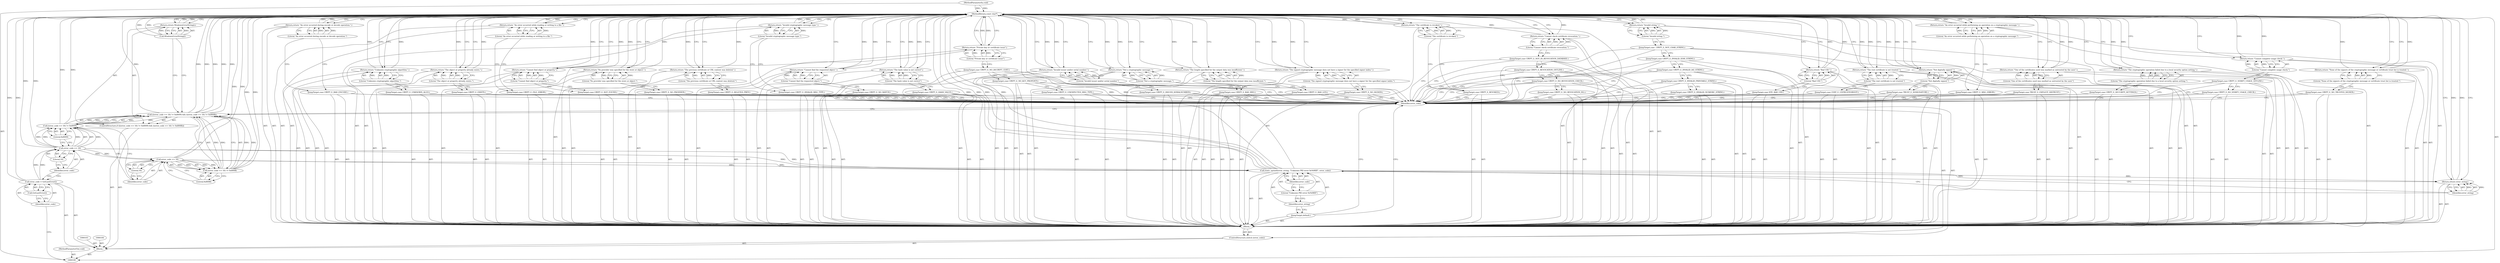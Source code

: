 digraph "0_rufus_c3c39f7f8a11f612c4ebf7affce25ec6928eb1cb_0" {
"1000220" [label="(MethodReturn,const char*)"];
"1000101" [label="(MethodParameterIn,void)"];
"1000260" [label="(MethodParameterOut,void)"];
"1000125" [label="(JumpTarget,case NTE_BAD_UID:)"];
"1000126" [label="(Return,return \"Bad UID.\";)"];
"1000127" [label="(Literal,\"Bad UID.\")"];
"1000128" [label="(JumpTarget,case CRYPT_E_MSG_ERROR:)"];
"1000129" [label="(Return,return \"An error occurred while performing an operation on a cryptographic message.\";)"];
"1000130" [label="(Literal,\"An error occurred while performing an operation on a cryptographic message.\")"];
"1000131" [label="(JumpTarget,case CRYPT_E_UNKNOWN_ALGO:)"];
"1000132" [label="(Return,return \"Unknown cryptographic algorithm.\";)"];
"1000133" [label="(Literal,\"Unknown cryptographic algorithm.\")"];
"1000134" [label="(JumpTarget,case CRYPT_E_INVALID_MSG_TYPE:)"];
"1000135" [label="(Return,return \"Invalid cryptographic message type.\";)"];
"1000136" [label="(Literal,\"Invalid cryptographic message type.\")"];
"1000137" [label="(JumpTarget,case CRYPT_E_HASH_VALUE:)"];
"1000138" [label="(Return,return \"The hash value is not correct\";)"];
"1000139" [label="(Literal,\"The hash value is not correct\")"];
"1000102" [label="(Block,)"];
"1000140" [label="(JumpTarget,case CRYPT_E_ISSUER_SERIALNUMBER:)"];
"1000141" [label="(Return,return \"Invalid issuer and/or serial number.\";)"];
"1000142" [label="(Literal,\"Invalid issuer and/or serial number.\")"];
"1000143" [label="(JumpTarget,case CRYPT_E_BAD_LEN:)"];
"1000144" [label="(Return,return \"The length specified for the output data was insufficient.\";)"];
"1000145" [label="(Literal,\"The length specified for the output data was insufficient.\")"];
"1000146" [label="(JumpTarget,case CRYPT_E_BAD_ENCODE:)"];
"1000147" [label="(Return,return \"An error occurred during encode or decode operation.\";)"];
"1000148" [label="(Literal,\"An error occurred during encode or decode operation.\")"];
"1000149" [label="(JumpTarget,case CRYPT_E_FILE_ERROR:)"];
"1000150" [label="(Return,return \"An error occurred while reading or writing to a file.\";)"];
"1000151" [label="(Literal,\"An error occurred while reading or writing to a file.\")"];
"1000152" [label="(JumpTarget,case CRYPT_E_NOT_FOUND:)"];
"1000153" [label="(Return,return \"Cannot find object or property.\";)"];
"1000154" [label="(Literal,\"Cannot find object or property.\")"];
"1000155" [label="(JumpTarget,case CRYPT_E_EXISTS:)"];
"1000156" [label="(Return,return \"The object or property already exists.\";)"];
"1000157" [label="(Literal,\"The object or property already exists.\")"];
"1000158" [label="(JumpTarget,case CRYPT_E_NO_PROVIDER:)"];
"1000159" [label="(Return,return \"No provider was specified for the store or object.\";)"];
"1000160" [label="(Literal,\"No provider was specified for the store or object.\")"];
"1000161" [label="(JumpTarget,case CRYPT_E_DELETED_PREV:)"];
"1000162" [label="(Return,return \"The previous certificate or CRL context was deleted.\";)"];
"1000163" [label="(Literal,\"The previous certificate or CRL context was deleted.\")"];
"1000164" [label="(JumpTarget,case CRYPT_E_NO_MATCH:)"];
"1000165" [label="(Return,return \"Cannot find the requested object.\";)"];
"1000166" [label="(Literal,\"Cannot find the requested object.\")"];
"1000167" [label="(JumpTarget,case CRYPT_E_UNEXPECTED_MSG_TYPE:)"];
"1000168" [label="(JumpTarget,case CRYPT_E_NO_KEY_PROPERTY:)"];
"1000107" [label="(Call,GetLastError())"];
"1000105" [label="(Call,error_code = GetLastError())"];
"1000106" [label="(Identifier,error_code)"];
"1000169" [label="(JumpTarget,case CRYPT_E_NO_DECRYPT_CERT:)"];
"1000170" [label="(Return,return \"Private key or certificate issue\";)"];
"1000171" [label="(Literal,\"Private key or certificate issue\")"];
"1000172" [label="(JumpTarget,case CRYPT_E_BAD_MSG:)"];
"1000173" [label="(Return,return \"Not a cryptographic message.\";)"];
"1000174" [label="(Literal,\"Not a cryptographic message.\")"];
"1000175" [label="(JumpTarget,case CRYPT_E_NO_SIGNER:)"];
"1000176" [label="(Return,return \"The signed cryptographic message does not have a signer for the specified signer index.\";)"];
"1000177" [label="(Literal,\"The signed cryptographic message does not have a signer for the specified signer index.\")"];
"1000178" [label="(JumpTarget,case CRYPT_E_REVOKED:)"];
"1000179" [label="(Return,return \"The certificate is revoked.\";)"];
"1000180" [label="(Literal,\"The certificate is revoked.\")"];
"1000181" [label="(JumpTarget,case CRYPT_E_NO_REVOCATION_DLL:)"];
"1000182" [label="(JumpTarget,case CRYPT_E_NO_REVOCATION_CHECK:)"];
"1000183" [label="(JumpTarget,case CRYPT_E_REVOCATION_OFFLINE:)"];
"1000184" [label="(JumpTarget,case CRYPT_E_NOT_IN_REVOCATION_DATABASE:)"];
"1000185" [label="(Return,return \"Cannot check certificate revocation.\";)"];
"1000186" [label="(Literal,\"Cannot check certificate revocation.\")"];
"1000187" [label="(JumpTarget,case CRYPT_E_INVALID_NUMERIC_STRING:)"];
"1000188" [label="(JumpTarget,case CRYPT_E_INVALID_PRINTABLE_STRING:)"];
"1000189" [label="(JumpTarget,case CRYPT_E_INVALID_IA5_STRING:)"];
"1000190" [label="(JumpTarget,case CRYPT_E_INVALID_X500_STRING:)"];
"1000191" [label="(JumpTarget,case  CRYPT_E_NOT_CHAR_STRING:)"];
"1000192" [label="(Return,return \"Invalid string.\";)"];
"1000193" [label="(Literal,\"Invalid string.\")"];
"1000194" [label="(JumpTarget,case CRYPT_E_SECURITY_SETTINGS:)"];
"1000108" [label="(ControlStructure,if (((error_code >> 16) != 0x8009) && ((error_code >> 16) != 0x800B)))"];
"1000113" [label="(Literal,16)"];
"1000114" [label="(Literal,0x8009)"];
"1000115" [label="(Call,(error_code >> 16) != 0x800B)"];
"1000116" [label="(Call,error_code >> 16)"];
"1000117" [label="(Identifier,error_code)"];
"1000109" [label="(Call,((error_code >> 16) != 0x8009) && ((error_code >> 16) != 0x800B))"];
"1000118" [label="(Literal,16)"];
"1000110" [label="(Call,(error_code >> 16) != 0x8009)"];
"1000119" [label="(Literal,0x800B)"];
"1000111" [label="(Call,error_code >> 16)"];
"1000112" [label="(Identifier,error_code)"];
"1000195" [label="(Return,return \"The cryptographic operation failed due to a local security option setting.\";)"];
"1000196" [label="(Literal,\"The cryptographic operation failed due to a local security option setting.\")"];
"1000197" [label="(JumpTarget,case CRYPT_E_NO_VERIFY_USAGE_CHECK:)"];
"1000198" [label="(JumpTarget,case CRYPT_E_VERIFY_USAGE_OFFLINE:)"];
"1000200" [label="(Literal,\"Cannot complete usage check.\")"];
"1000199" [label="(Return,return \"Cannot complete usage check.\";)"];
"1000201" [label="(JumpTarget,case CRYPT_E_NO_TRUSTED_SIGNER:)"];
"1000203" [label="(Literal,\"None of the signers of the cryptographic message or certificate trust list is trusted.\")"];
"1000202" [label="(Return,return \"None of the signers of the cryptographic message or certificate trust list is trusted.\";)"];
"1000204" [label="(JumpTarget,case CERT_E_UNTRUSTEDROOT:)"];
"1000205" [label="(Return,return \"The root certificate is not trusted.\";)"];
"1000206" [label="(Literal,\"The root certificate is not trusted.\")"];
"1000207" [label="(JumpTarget,case TRUST_E_NOSIGNATURE:)"];
"1000208" [label="(Return,return \"Not digitally signed.\";)"];
"1000209" [label="(Literal,\"Not digitally signed.\")"];
"1000121" [label="(Call,WindowsErrorString())"];
"1000120" [label="(Return,return WindowsErrorString();)"];
"1000210" [label="(JumpTarget,case TRUST_E_EXPLICIT_DISTRUST:)"];
"1000211" [label="(Return,return \"One of the certificates used was marked as untrusted by the user.\";)"];
"1000212" [label="(Literal,\"One of the certificates used was marked as untrusted by the user.\")"];
"1000213" [label="(JumpTarget,default:)"];
"1000215" [label="(Identifier,error_string)"];
"1000214" [label="(Call,static_sprintf(error_string, \"Unknown PKI error 0x%08lX\", error_code))"];
"1000216" [label="(Literal,\"Unknown PKI error 0x%08lX\")"];
"1000217" [label="(Identifier,error_code)"];
"1000219" [label="(Identifier,error_string)"];
"1000218" [label="(Return,return error_string;)"];
"1000123" [label="(Identifier,error_code)"];
"1000122" [label="(ControlStructure,switch (error_code))"];
"1000124" [label="(Block,)"];
"1000220" -> "1000100"  [label="AST: "];
"1000220" -> "1000120"  [label="CFG: "];
"1000220" -> "1000126"  [label="CFG: "];
"1000220" -> "1000129"  [label="CFG: "];
"1000220" -> "1000132"  [label="CFG: "];
"1000220" -> "1000135"  [label="CFG: "];
"1000220" -> "1000138"  [label="CFG: "];
"1000220" -> "1000141"  [label="CFG: "];
"1000220" -> "1000144"  [label="CFG: "];
"1000220" -> "1000147"  [label="CFG: "];
"1000220" -> "1000150"  [label="CFG: "];
"1000220" -> "1000153"  [label="CFG: "];
"1000220" -> "1000156"  [label="CFG: "];
"1000220" -> "1000159"  [label="CFG: "];
"1000220" -> "1000162"  [label="CFG: "];
"1000220" -> "1000165"  [label="CFG: "];
"1000220" -> "1000170"  [label="CFG: "];
"1000220" -> "1000173"  [label="CFG: "];
"1000220" -> "1000176"  [label="CFG: "];
"1000220" -> "1000179"  [label="CFG: "];
"1000220" -> "1000185"  [label="CFG: "];
"1000220" -> "1000192"  [label="CFG: "];
"1000220" -> "1000195"  [label="CFG: "];
"1000220" -> "1000199"  [label="CFG: "];
"1000220" -> "1000202"  [label="CFG: "];
"1000220" -> "1000205"  [label="CFG: "];
"1000220" -> "1000208"  [label="CFG: "];
"1000220" -> "1000211"  [label="CFG: "];
"1000220" -> "1000218"  [label="CFG: "];
"1000165" -> "1000220"  [label="DDG: "];
"1000173" -> "1000220"  [label="DDG: "];
"1000144" -> "1000220"  [label="DDG: "];
"1000153" -> "1000220"  [label="DDG: "];
"1000126" -> "1000220"  [label="DDG: "];
"1000147" -> "1000220"  [label="DDG: "];
"1000120" -> "1000220"  [label="DDG: "];
"1000218" -> "1000220"  [label="DDG: "];
"1000132" -> "1000220"  [label="DDG: "];
"1000162" -> "1000220"  [label="DDG: "];
"1000208" -> "1000220"  [label="DDG: "];
"1000205" -> "1000220"  [label="DDG: "];
"1000129" -> "1000220"  [label="DDG: "];
"1000211" -> "1000220"  [label="DDG: "];
"1000179" -> "1000220"  [label="DDG: "];
"1000170" -> "1000220"  [label="DDG: "];
"1000138" -> "1000220"  [label="DDG: "];
"1000195" -> "1000220"  [label="DDG: "];
"1000192" -> "1000220"  [label="DDG: "];
"1000185" -> "1000220"  [label="DDG: "];
"1000141" -> "1000220"  [label="DDG: "];
"1000156" -> "1000220"  [label="DDG: "];
"1000116" -> "1000220"  [label="DDG: "];
"1000105" -> "1000220"  [label="DDG: "];
"1000111" -> "1000220"  [label="DDG: "];
"1000214" -> "1000220"  [label="DDG: "];
"1000214" -> "1000220"  [label="DDG: "];
"1000214" -> "1000220"  [label="DDG: "];
"1000109" -> "1000220"  [label="DDG: "];
"1000109" -> "1000220"  [label="DDG: "];
"1000109" -> "1000220"  [label="DDG: "];
"1000121" -> "1000220"  [label="DDG: "];
"1000101" -> "1000220"  [label="DDG: "];
"1000110" -> "1000220"  [label="DDG: "];
"1000115" -> "1000220"  [label="DDG: "];
"1000202" -> "1000220"  [label="DDG: "];
"1000159" -> "1000220"  [label="DDG: "];
"1000176" -> "1000220"  [label="DDG: "];
"1000150" -> "1000220"  [label="DDG: "];
"1000199" -> "1000220"  [label="DDG: "];
"1000135" -> "1000220"  [label="DDG: "];
"1000101" -> "1000100"  [label="AST: "];
"1000101" -> "1000220"  [label="DDG: "];
"1000260" -> "1000100"  [label="AST: "];
"1000125" -> "1000124"  [label="AST: "];
"1000125" -> "1000123"  [label="CFG: "];
"1000127" -> "1000125"  [label="CFG: "];
"1000126" -> "1000124"  [label="AST: "];
"1000126" -> "1000127"  [label="CFG: "];
"1000127" -> "1000126"  [label="AST: "];
"1000220" -> "1000126"  [label="CFG: "];
"1000126" -> "1000220"  [label="DDG: "];
"1000127" -> "1000126"  [label="DDG: "];
"1000127" -> "1000126"  [label="AST: "];
"1000127" -> "1000125"  [label="CFG: "];
"1000126" -> "1000127"  [label="CFG: "];
"1000127" -> "1000126"  [label="DDG: "];
"1000128" -> "1000124"  [label="AST: "];
"1000128" -> "1000123"  [label="CFG: "];
"1000130" -> "1000128"  [label="CFG: "];
"1000129" -> "1000124"  [label="AST: "];
"1000129" -> "1000130"  [label="CFG: "];
"1000130" -> "1000129"  [label="AST: "];
"1000220" -> "1000129"  [label="CFG: "];
"1000129" -> "1000220"  [label="DDG: "];
"1000130" -> "1000129"  [label="DDG: "];
"1000130" -> "1000129"  [label="AST: "];
"1000130" -> "1000128"  [label="CFG: "];
"1000129" -> "1000130"  [label="CFG: "];
"1000130" -> "1000129"  [label="DDG: "];
"1000131" -> "1000124"  [label="AST: "];
"1000131" -> "1000123"  [label="CFG: "];
"1000133" -> "1000131"  [label="CFG: "];
"1000132" -> "1000124"  [label="AST: "];
"1000132" -> "1000133"  [label="CFG: "];
"1000133" -> "1000132"  [label="AST: "];
"1000220" -> "1000132"  [label="CFG: "];
"1000132" -> "1000220"  [label="DDG: "];
"1000133" -> "1000132"  [label="DDG: "];
"1000133" -> "1000132"  [label="AST: "];
"1000133" -> "1000131"  [label="CFG: "];
"1000132" -> "1000133"  [label="CFG: "];
"1000133" -> "1000132"  [label="DDG: "];
"1000134" -> "1000124"  [label="AST: "];
"1000134" -> "1000123"  [label="CFG: "];
"1000136" -> "1000134"  [label="CFG: "];
"1000135" -> "1000124"  [label="AST: "];
"1000135" -> "1000136"  [label="CFG: "];
"1000136" -> "1000135"  [label="AST: "];
"1000220" -> "1000135"  [label="CFG: "];
"1000135" -> "1000220"  [label="DDG: "];
"1000136" -> "1000135"  [label="DDG: "];
"1000136" -> "1000135"  [label="AST: "];
"1000136" -> "1000134"  [label="CFG: "];
"1000135" -> "1000136"  [label="CFG: "];
"1000136" -> "1000135"  [label="DDG: "];
"1000137" -> "1000124"  [label="AST: "];
"1000137" -> "1000123"  [label="CFG: "];
"1000139" -> "1000137"  [label="CFG: "];
"1000138" -> "1000124"  [label="AST: "];
"1000138" -> "1000139"  [label="CFG: "];
"1000139" -> "1000138"  [label="AST: "];
"1000220" -> "1000138"  [label="CFG: "];
"1000138" -> "1000220"  [label="DDG: "];
"1000139" -> "1000138"  [label="DDG: "];
"1000139" -> "1000138"  [label="AST: "];
"1000139" -> "1000137"  [label="CFG: "];
"1000138" -> "1000139"  [label="CFG: "];
"1000139" -> "1000138"  [label="DDG: "];
"1000102" -> "1000100"  [label="AST: "];
"1000103" -> "1000102"  [label="AST: "];
"1000104" -> "1000102"  [label="AST: "];
"1000105" -> "1000102"  [label="AST: "];
"1000108" -> "1000102"  [label="AST: "];
"1000122" -> "1000102"  [label="AST: "];
"1000140" -> "1000124"  [label="AST: "];
"1000140" -> "1000123"  [label="CFG: "];
"1000142" -> "1000140"  [label="CFG: "];
"1000141" -> "1000124"  [label="AST: "];
"1000141" -> "1000142"  [label="CFG: "];
"1000142" -> "1000141"  [label="AST: "];
"1000220" -> "1000141"  [label="CFG: "];
"1000141" -> "1000220"  [label="DDG: "];
"1000142" -> "1000141"  [label="DDG: "];
"1000142" -> "1000141"  [label="AST: "];
"1000142" -> "1000140"  [label="CFG: "];
"1000141" -> "1000142"  [label="CFG: "];
"1000142" -> "1000141"  [label="DDG: "];
"1000143" -> "1000124"  [label="AST: "];
"1000143" -> "1000123"  [label="CFG: "];
"1000145" -> "1000143"  [label="CFG: "];
"1000144" -> "1000124"  [label="AST: "];
"1000144" -> "1000145"  [label="CFG: "];
"1000145" -> "1000144"  [label="AST: "];
"1000220" -> "1000144"  [label="CFG: "];
"1000144" -> "1000220"  [label="DDG: "];
"1000145" -> "1000144"  [label="DDG: "];
"1000145" -> "1000144"  [label="AST: "];
"1000145" -> "1000143"  [label="CFG: "];
"1000144" -> "1000145"  [label="CFG: "];
"1000145" -> "1000144"  [label="DDG: "];
"1000146" -> "1000124"  [label="AST: "];
"1000146" -> "1000123"  [label="CFG: "];
"1000148" -> "1000146"  [label="CFG: "];
"1000147" -> "1000124"  [label="AST: "];
"1000147" -> "1000148"  [label="CFG: "];
"1000148" -> "1000147"  [label="AST: "];
"1000220" -> "1000147"  [label="CFG: "];
"1000147" -> "1000220"  [label="DDG: "];
"1000148" -> "1000147"  [label="DDG: "];
"1000148" -> "1000147"  [label="AST: "];
"1000148" -> "1000146"  [label="CFG: "];
"1000147" -> "1000148"  [label="CFG: "];
"1000148" -> "1000147"  [label="DDG: "];
"1000149" -> "1000124"  [label="AST: "];
"1000149" -> "1000123"  [label="CFG: "];
"1000151" -> "1000149"  [label="CFG: "];
"1000150" -> "1000124"  [label="AST: "];
"1000150" -> "1000151"  [label="CFG: "];
"1000151" -> "1000150"  [label="AST: "];
"1000220" -> "1000150"  [label="CFG: "];
"1000150" -> "1000220"  [label="DDG: "];
"1000151" -> "1000150"  [label="DDG: "];
"1000151" -> "1000150"  [label="AST: "];
"1000151" -> "1000149"  [label="CFG: "];
"1000150" -> "1000151"  [label="CFG: "];
"1000151" -> "1000150"  [label="DDG: "];
"1000152" -> "1000124"  [label="AST: "];
"1000152" -> "1000123"  [label="CFG: "];
"1000154" -> "1000152"  [label="CFG: "];
"1000153" -> "1000124"  [label="AST: "];
"1000153" -> "1000154"  [label="CFG: "];
"1000154" -> "1000153"  [label="AST: "];
"1000220" -> "1000153"  [label="CFG: "];
"1000153" -> "1000220"  [label="DDG: "];
"1000154" -> "1000153"  [label="DDG: "];
"1000154" -> "1000153"  [label="AST: "];
"1000154" -> "1000152"  [label="CFG: "];
"1000153" -> "1000154"  [label="CFG: "];
"1000154" -> "1000153"  [label="DDG: "];
"1000155" -> "1000124"  [label="AST: "];
"1000155" -> "1000123"  [label="CFG: "];
"1000157" -> "1000155"  [label="CFG: "];
"1000156" -> "1000124"  [label="AST: "];
"1000156" -> "1000157"  [label="CFG: "];
"1000157" -> "1000156"  [label="AST: "];
"1000220" -> "1000156"  [label="CFG: "];
"1000156" -> "1000220"  [label="DDG: "];
"1000157" -> "1000156"  [label="DDG: "];
"1000157" -> "1000156"  [label="AST: "];
"1000157" -> "1000155"  [label="CFG: "];
"1000156" -> "1000157"  [label="CFG: "];
"1000157" -> "1000156"  [label="DDG: "];
"1000158" -> "1000124"  [label="AST: "];
"1000158" -> "1000123"  [label="CFG: "];
"1000160" -> "1000158"  [label="CFG: "];
"1000159" -> "1000124"  [label="AST: "];
"1000159" -> "1000160"  [label="CFG: "];
"1000160" -> "1000159"  [label="AST: "];
"1000220" -> "1000159"  [label="CFG: "];
"1000159" -> "1000220"  [label="DDG: "];
"1000160" -> "1000159"  [label="DDG: "];
"1000160" -> "1000159"  [label="AST: "];
"1000160" -> "1000158"  [label="CFG: "];
"1000159" -> "1000160"  [label="CFG: "];
"1000160" -> "1000159"  [label="DDG: "];
"1000161" -> "1000124"  [label="AST: "];
"1000161" -> "1000123"  [label="CFG: "];
"1000163" -> "1000161"  [label="CFG: "];
"1000162" -> "1000124"  [label="AST: "];
"1000162" -> "1000163"  [label="CFG: "];
"1000163" -> "1000162"  [label="AST: "];
"1000220" -> "1000162"  [label="CFG: "];
"1000162" -> "1000220"  [label="DDG: "];
"1000163" -> "1000162"  [label="DDG: "];
"1000163" -> "1000162"  [label="AST: "];
"1000163" -> "1000161"  [label="CFG: "];
"1000162" -> "1000163"  [label="CFG: "];
"1000163" -> "1000162"  [label="DDG: "];
"1000164" -> "1000124"  [label="AST: "];
"1000164" -> "1000123"  [label="CFG: "];
"1000166" -> "1000164"  [label="CFG: "];
"1000165" -> "1000124"  [label="AST: "];
"1000165" -> "1000166"  [label="CFG: "];
"1000166" -> "1000165"  [label="AST: "];
"1000220" -> "1000165"  [label="CFG: "];
"1000165" -> "1000220"  [label="DDG: "];
"1000166" -> "1000165"  [label="DDG: "];
"1000166" -> "1000165"  [label="AST: "];
"1000166" -> "1000164"  [label="CFG: "];
"1000165" -> "1000166"  [label="CFG: "];
"1000166" -> "1000165"  [label="DDG: "];
"1000167" -> "1000124"  [label="AST: "];
"1000167" -> "1000123"  [label="CFG: "];
"1000168" -> "1000167"  [label="CFG: "];
"1000168" -> "1000124"  [label="AST: "];
"1000168" -> "1000123"  [label="CFG: "];
"1000168" -> "1000167"  [label="CFG: "];
"1000169" -> "1000168"  [label="CFG: "];
"1000107" -> "1000105"  [label="AST: "];
"1000107" -> "1000106"  [label="CFG: "];
"1000105" -> "1000107"  [label="CFG: "];
"1000105" -> "1000102"  [label="AST: "];
"1000105" -> "1000107"  [label="CFG: "];
"1000106" -> "1000105"  [label="AST: "];
"1000107" -> "1000105"  [label="AST: "];
"1000112" -> "1000105"  [label="CFG: "];
"1000105" -> "1000220"  [label="DDG: "];
"1000105" -> "1000111"  [label="DDG: "];
"1000106" -> "1000105"  [label="AST: "];
"1000106" -> "1000100"  [label="CFG: "];
"1000107" -> "1000106"  [label="CFG: "];
"1000169" -> "1000124"  [label="AST: "];
"1000169" -> "1000123"  [label="CFG: "];
"1000169" -> "1000168"  [label="CFG: "];
"1000171" -> "1000169"  [label="CFG: "];
"1000170" -> "1000124"  [label="AST: "];
"1000170" -> "1000171"  [label="CFG: "];
"1000171" -> "1000170"  [label="AST: "];
"1000220" -> "1000170"  [label="CFG: "];
"1000170" -> "1000220"  [label="DDG: "];
"1000171" -> "1000170"  [label="DDG: "];
"1000171" -> "1000170"  [label="AST: "];
"1000171" -> "1000169"  [label="CFG: "];
"1000170" -> "1000171"  [label="CFG: "];
"1000171" -> "1000170"  [label="DDG: "];
"1000172" -> "1000124"  [label="AST: "];
"1000172" -> "1000123"  [label="CFG: "];
"1000174" -> "1000172"  [label="CFG: "];
"1000173" -> "1000124"  [label="AST: "];
"1000173" -> "1000174"  [label="CFG: "];
"1000174" -> "1000173"  [label="AST: "];
"1000220" -> "1000173"  [label="CFG: "];
"1000173" -> "1000220"  [label="DDG: "];
"1000174" -> "1000173"  [label="DDG: "];
"1000174" -> "1000173"  [label="AST: "];
"1000174" -> "1000172"  [label="CFG: "];
"1000173" -> "1000174"  [label="CFG: "];
"1000174" -> "1000173"  [label="DDG: "];
"1000175" -> "1000124"  [label="AST: "];
"1000175" -> "1000123"  [label="CFG: "];
"1000177" -> "1000175"  [label="CFG: "];
"1000176" -> "1000124"  [label="AST: "];
"1000176" -> "1000177"  [label="CFG: "];
"1000177" -> "1000176"  [label="AST: "];
"1000220" -> "1000176"  [label="CFG: "];
"1000176" -> "1000220"  [label="DDG: "];
"1000177" -> "1000176"  [label="DDG: "];
"1000177" -> "1000176"  [label="AST: "];
"1000177" -> "1000175"  [label="CFG: "];
"1000176" -> "1000177"  [label="CFG: "];
"1000177" -> "1000176"  [label="DDG: "];
"1000178" -> "1000124"  [label="AST: "];
"1000178" -> "1000123"  [label="CFG: "];
"1000180" -> "1000178"  [label="CFG: "];
"1000179" -> "1000124"  [label="AST: "];
"1000179" -> "1000180"  [label="CFG: "];
"1000180" -> "1000179"  [label="AST: "];
"1000220" -> "1000179"  [label="CFG: "];
"1000179" -> "1000220"  [label="DDG: "];
"1000180" -> "1000179"  [label="DDG: "];
"1000180" -> "1000179"  [label="AST: "];
"1000180" -> "1000178"  [label="CFG: "];
"1000179" -> "1000180"  [label="CFG: "];
"1000180" -> "1000179"  [label="DDG: "];
"1000181" -> "1000124"  [label="AST: "];
"1000181" -> "1000123"  [label="CFG: "];
"1000182" -> "1000181"  [label="CFG: "];
"1000182" -> "1000124"  [label="AST: "];
"1000182" -> "1000123"  [label="CFG: "];
"1000182" -> "1000181"  [label="CFG: "];
"1000183" -> "1000182"  [label="CFG: "];
"1000183" -> "1000124"  [label="AST: "];
"1000183" -> "1000123"  [label="CFG: "];
"1000183" -> "1000182"  [label="CFG: "];
"1000184" -> "1000183"  [label="CFG: "];
"1000184" -> "1000124"  [label="AST: "];
"1000184" -> "1000123"  [label="CFG: "];
"1000184" -> "1000183"  [label="CFG: "];
"1000186" -> "1000184"  [label="CFG: "];
"1000185" -> "1000124"  [label="AST: "];
"1000185" -> "1000186"  [label="CFG: "];
"1000186" -> "1000185"  [label="AST: "];
"1000220" -> "1000185"  [label="CFG: "];
"1000185" -> "1000220"  [label="DDG: "];
"1000186" -> "1000185"  [label="DDG: "];
"1000186" -> "1000185"  [label="AST: "];
"1000186" -> "1000184"  [label="CFG: "];
"1000185" -> "1000186"  [label="CFG: "];
"1000186" -> "1000185"  [label="DDG: "];
"1000187" -> "1000124"  [label="AST: "];
"1000187" -> "1000123"  [label="CFG: "];
"1000188" -> "1000187"  [label="CFG: "];
"1000188" -> "1000124"  [label="AST: "];
"1000188" -> "1000123"  [label="CFG: "];
"1000188" -> "1000187"  [label="CFG: "];
"1000189" -> "1000188"  [label="CFG: "];
"1000189" -> "1000124"  [label="AST: "];
"1000189" -> "1000123"  [label="CFG: "];
"1000189" -> "1000188"  [label="CFG: "];
"1000190" -> "1000189"  [label="CFG: "];
"1000190" -> "1000124"  [label="AST: "];
"1000190" -> "1000123"  [label="CFG: "];
"1000190" -> "1000189"  [label="CFG: "];
"1000191" -> "1000190"  [label="CFG: "];
"1000191" -> "1000124"  [label="AST: "];
"1000191" -> "1000123"  [label="CFG: "];
"1000191" -> "1000190"  [label="CFG: "];
"1000193" -> "1000191"  [label="CFG: "];
"1000192" -> "1000124"  [label="AST: "];
"1000192" -> "1000193"  [label="CFG: "];
"1000193" -> "1000192"  [label="AST: "];
"1000220" -> "1000192"  [label="CFG: "];
"1000192" -> "1000220"  [label="DDG: "];
"1000193" -> "1000192"  [label="DDG: "];
"1000193" -> "1000192"  [label="AST: "];
"1000193" -> "1000191"  [label="CFG: "];
"1000192" -> "1000193"  [label="CFG: "];
"1000193" -> "1000192"  [label="DDG: "];
"1000194" -> "1000124"  [label="AST: "];
"1000194" -> "1000123"  [label="CFG: "];
"1000196" -> "1000194"  [label="CFG: "];
"1000108" -> "1000102"  [label="AST: "];
"1000109" -> "1000108"  [label="AST: "];
"1000120" -> "1000108"  [label="AST: "];
"1000113" -> "1000111"  [label="AST: "];
"1000113" -> "1000112"  [label="CFG: "];
"1000111" -> "1000113"  [label="CFG: "];
"1000114" -> "1000110"  [label="AST: "];
"1000114" -> "1000111"  [label="CFG: "];
"1000110" -> "1000114"  [label="CFG: "];
"1000115" -> "1000109"  [label="AST: "];
"1000115" -> "1000119"  [label="CFG: "];
"1000116" -> "1000115"  [label="AST: "];
"1000119" -> "1000115"  [label="AST: "];
"1000109" -> "1000115"  [label="CFG: "];
"1000115" -> "1000220"  [label="DDG: "];
"1000115" -> "1000109"  [label="DDG: "];
"1000115" -> "1000109"  [label="DDG: "];
"1000116" -> "1000115"  [label="DDG: "];
"1000116" -> "1000115"  [label="DDG: "];
"1000116" -> "1000115"  [label="AST: "];
"1000116" -> "1000118"  [label="CFG: "];
"1000117" -> "1000116"  [label="AST: "];
"1000118" -> "1000116"  [label="AST: "];
"1000119" -> "1000116"  [label="CFG: "];
"1000116" -> "1000220"  [label="DDG: "];
"1000116" -> "1000115"  [label="DDG: "];
"1000116" -> "1000115"  [label="DDG: "];
"1000111" -> "1000116"  [label="DDG: "];
"1000116" -> "1000214"  [label="DDG: "];
"1000117" -> "1000116"  [label="AST: "];
"1000117" -> "1000110"  [label="CFG: "];
"1000118" -> "1000117"  [label="CFG: "];
"1000109" -> "1000108"  [label="AST: "];
"1000109" -> "1000110"  [label="CFG: "];
"1000109" -> "1000115"  [label="CFG: "];
"1000110" -> "1000109"  [label="AST: "];
"1000115" -> "1000109"  [label="AST: "];
"1000121" -> "1000109"  [label="CFG: "];
"1000123" -> "1000109"  [label="CFG: "];
"1000109" -> "1000220"  [label="DDG: "];
"1000109" -> "1000220"  [label="DDG: "];
"1000109" -> "1000220"  [label="DDG: "];
"1000110" -> "1000109"  [label="DDG: "];
"1000110" -> "1000109"  [label="DDG: "];
"1000115" -> "1000109"  [label="DDG: "];
"1000115" -> "1000109"  [label="DDG: "];
"1000118" -> "1000116"  [label="AST: "];
"1000118" -> "1000117"  [label="CFG: "];
"1000116" -> "1000118"  [label="CFG: "];
"1000110" -> "1000109"  [label="AST: "];
"1000110" -> "1000114"  [label="CFG: "];
"1000111" -> "1000110"  [label="AST: "];
"1000114" -> "1000110"  [label="AST: "];
"1000117" -> "1000110"  [label="CFG: "];
"1000109" -> "1000110"  [label="CFG: "];
"1000110" -> "1000220"  [label="DDG: "];
"1000110" -> "1000109"  [label="DDG: "];
"1000110" -> "1000109"  [label="DDG: "];
"1000111" -> "1000110"  [label="DDG: "];
"1000111" -> "1000110"  [label="DDG: "];
"1000119" -> "1000115"  [label="AST: "];
"1000119" -> "1000116"  [label="CFG: "];
"1000115" -> "1000119"  [label="CFG: "];
"1000111" -> "1000110"  [label="AST: "];
"1000111" -> "1000113"  [label="CFG: "];
"1000112" -> "1000111"  [label="AST: "];
"1000113" -> "1000111"  [label="AST: "];
"1000114" -> "1000111"  [label="CFG: "];
"1000111" -> "1000220"  [label="DDG: "];
"1000111" -> "1000110"  [label="DDG: "];
"1000111" -> "1000110"  [label="DDG: "];
"1000105" -> "1000111"  [label="DDG: "];
"1000111" -> "1000116"  [label="DDG: "];
"1000111" -> "1000214"  [label="DDG: "];
"1000112" -> "1000111"  [label="AST: "];
"1000112" -> "1000105"  [label="CFG: "];
"1000113" -> "1000112"  [label="CFG: "];
"1000195" -> "1000124"  [label="AST: "];
"1000195" -> "1000196"  [label="CFG: "];
"1000196" -> "1000195"  [label="AST: "];
"1000220" -> "1000195"  [label="CFG: "];
"1000195" -> "1000220"  [label="DDG: "];
"1000196" -> "1000195"  [label="DDG: "];
"1000196" -> "1000195"  [label="AST: "];
"1000196" -> "1000194"  [label="CFG: "];
"1000195" -> "1000196"  [label="CFG: "];
"1000196" -> "1000195"  [label="DDG: "];
"1000197" -> "1000124"  [label="AST: "];
"1000197" -> "1000123"  [label="CFG: "];
"1000198" -> "1000197"  [label="CFG: "];
"1000198" -> "1000124"  [label="AST: "];
"1000198" -> "1000123"  [label="CFG: "];
"1000198" -> "1000197"  [label="CFG: "];
"1000200" -> "1000198"  [label="CFG: "];
"1000200" -> "1000199"  [label="AST: "];
"1000200" -> "1000198"  [label="CFG: "];
"1000199" -> "1000200"  [label="CFG: "];
"1000200" -> "1000199"  [label="DDG: "];
"1000199" -> "1000124"  [label="AST: "];
"1000199" -> "1000200"  [label="CFG: "];
"1000200" -> "1000199"  [label="AST: "];
"1000220" -> "1000199"  [label="CFG: "];
"1000199" -> "1000220"  [label="DDG: "];
"1000200" -> "1000199"  [label="DDG: "];
"1000201" -> "1000124"  [label="AST: "];
"1000201" -> "1000123"  [label="CFG: "];
"1000203" -> "1000201"  [label="CFG: "];
"1000203" -> "1000202"  [label="AST: "];
"1000203" -> "1000201"  [label="CFG: "];
"1000202" -> "1000203"  [label="CFG: "];
"1000203" -> "1000202"  [label="DDG: "];
"1000202" -> "1000124"  [label="AST: "];
"1000202" -> "1000203"  [label="CFG: "];
"1000203" -> "1000202"  [label="AST: "];
"1000220" -> "1000202"  [label="CFG: "];
"1000202" -> "1000220"  [label="DDG: "];
"1000203" -> "1000202"  [label="DDG: "];
"1000204" -> "1000124"  [label="AST: "];
"1000204" -> "1000123"  [label="CFG: "];
"1000206" -> "1000204"  [label="CFG: "];
"1000205" -> "1000124"  [label="AST: "];
"1000205" -> "1000206"  [label="CFG: "];
"1000206" -> "1000205"  [label="AST: "];
"1000220" -> "1000205"  [label="CFG: "];
"1000205" -> "1000220"  [label="DDG: "];
"1000206" -> "1000205"  [label="DDG: "];
"1000206" -> "1000205"  [label="AST: "];
"1000206" -> "1000204"  [label="CFG: "];
"1000205" -> "1000206"  [label="CFG: "];
"1000206" -> "1000205"  [label="DDG: "];
"1000207" -> "1000124"  [label="AST: "];
"1000207" -> "1000123"  [label="CFG: "];
"1000209" -> "1000207"  [label="CFG: "];
"1000208" -> "1000124"  [label="AST: "];
"1000208" -> "1000209"  [label="CFG: "];
"1000209" -> "1000208"  [label="AST: "];
"1000220" -> "1000208"  [label="CFG: "];
"1000208" -> "1000220"  [label="DDG: "];
"1000209" -> "1000208"  [label="DDG: "];
"1000209" -> "1000208"  [label="AST: "];
"1000209" -> "1000207"  [label="CFG: "];
"1000208" -> "1000209"  [label="CFG: "];
"1000209" -> "1000208"  [label="DDG: "];
"1000121" -> "1000120"  [label="AST: "];
"1000121" -> "1000109"  [label="CFG: "];
"1000120" -> "1000121"  [label="CFG: "];
"1000121" -> "1000220"  [label="DDG: "];
"1000121" -> "1000120"  [label="DDG: "];
"1000120" -> "1000108"  [label="AST: "];
"1000120" -> "1000121"  [label="CFG: "];
"1000121" -> "1000120"  [label="AST: "];
"1000220" -> "1000120"  [label="CFG: "];
"1000120" -> "1000220"  [label="DDG: "];
"1000121" -> "1000120"  [label="DDG: "];
"1000210" -> "1000124"  [label="AST: "];
"1000210" -> "1000123"  [label="CFG: "];
"1000212" -> "1000210"  [label="CFG: "];
"1000211" -> "1000124"  [label="AST: "];
"1000211" -> "1000212"  [label="CFG: "];
"1000212" -> "1000211"  [label="AST: "];
"1000220" -> "1000211"  [label="CFG: "];
"1000211" -> "1000220"  [label="DDG: "];
"1000212" -> "1000211"  [label="DDG: "];
"1000212" -> "1000211"  [label="AST: "];
"1000212" -> "1000210"  [label="CFG: "];
"1000211" -> "1000212"  [label="CFG: "];
"1000212" -> "1000211"  [label="DDG: "];
"1000213" -> "1000124"  [label="AST: "];
"1000213" -> "1000123"  [label="CFG: "];
"1000215" -> "1000213"  [label="CFG: "];
"1000215" -> "1000214"  [label="AST: "];
"1000215" -> "1000213"  [label="CFG: "];
"1000216" -> "1000215"  [label="CFG: "];
"1000214" -> "1000124"  [label="AST: "];
"1000214" -> "1000217"  [label="CFG: "];
"1000215" -> "1000214"  [label="AST: "];
"1000216" -> "1000214"  [label="AST: "];
"1000217" -> "1000214"  [label="AST: "];
"1000219" -> "1000214"  [label="CFG: "];
"1000214" -> "1000220"  [label="DDG: "];
"1000214" -> "1000220"  [label="DDG: "];
"1000214" -> "1000220"  [label="DDG: "];
"1000116" -> "1000214"  [label="DDG: "];
"1000111" -> "1000214"  [label="DDG: "];
"1000214" -> "1000218"  [label="DDG: "];
"1000216" -> "1000214"  [label="AST: "];
"1000216" -> "1000215"  [label="CFG: "];
"1000217" -> "1000216"  [label="CFG: "];
"1000217" -> "1000214"  [label="AST: "];
"1000217" -> "1000216"  [label="CFG: "];
"1000214" -> "1000217"  [label="CFG: "];
"1000219" -> "1000218"  [label="AST: "];
"1000219" -> "1000214"  [label="CFG: "];
"1000218" -> "1000219"  [label="CFG: "];
"1000219" -> "1000218"  [label="DDG: "];
"1000218" -> "1000124"  [label="AST: "];
"1000218" -> "1000219"  [label="CFG: "];
"1000219" -> "1000218"  [label="AST: "];
"1000220" -> "1000218"  [label="CFG: "];
"1000218" -> "1000220"  [label="DDG: "];
"1000219" -> "1000218"  [label="DDG: "];
"1000214" -> "1000218"  [label="DDG: "];
"1000123" -> "1000122"  [label="AST: "];
"1000123" -> "1000109"  [label="CFG: "];
"1000125" -> "1000123"  [label="CFG: "];
"1000128" -> "1000123"  [label="CFG: "];
"1000131" -> "1000123"  [label="CFG: "];
"1000134" -> "1000123"  [label="CFG: "];
"1000137" -> "1000123"  [label="CFG: "];
"1000140" -> "1000123"  [label="CFG: "];
"1000143" -> "1000123"  [label="CFG: "];
"1000146" -> "1000123"  [label="CFG: "];
"1000149" -> "1000123"  [label="CFG: "];
"1000152" -> "1000123"  [label="CFG: "];
"1000155" -> "1000123"  [label="CFG: "];
"1000158" -> "1000123"  [label="CFG: "];
"1000161" -> "1000123"  [label="CFG: "];
"1000164" -> "1000123"  [label="CFG: "];
"1000167" -> "1000123"  [label="CFG: "];
"1000168" -> "1000123"  [label="CFG: "];
"1000169" -> "1000123"  [label="CFG: "];
"1000172" -> "1000123"  [label="CFG: "];
"1000175" -> "1000123"  [label="CFG: "];
"1000178" -> "1000123"  [label="CFG: "];
"1000181" -> "1000123"  [label="CFG: "];
"1000182" -> "1000123"  [label="CFG: "];
"1000183" -> "1000123"  [label="CFG: "];
"1000184" -> "1000123"  [label="CFG: "];
"1000187" -> "1000123"  [label="CFG: "];
"1000188" -> "1000123"  [label="CFG: "];
"1000189" -> "1000123"  [label="CFG: "];
"1000190" -> "1000123"  [label="CFG: "];
"1000191" -> "1000123"  [label="CFG: "];
"1000194" -> "1000123"  [label="CFG: "];
"1000197" -> "1000123"  [label="CFG: "];
"1000198" -> "1000123"  [label="CFG: "];
"1000201" -> "1000123"  [label="CFG: "];
"1000204" -> "1000123"  [label="CFG: "];
"1000207" -> "1000123"  [label="CFG: "];
"1000210" -> "1000123"  [label="CFG: "];
"1000213" -> "1000123"  [label="CFG: "];
"1000122" -> "1000102"  [label="AST: "];
"1000123" -> "1000122"  [label="AST: "];
"1000124" -> "1000122"  [label="AST: "];
"1000124" -> "1000122"  [label="AST: "];
"1000125" -> "1000124"  [label="AST: "];
"1000126" -> "1000124"  [label="AST: "];
"1000128" -> "1000124"  [label="AST: "];
"1000129" -> "1000124"  [label="AST: "];
"1000131" -> "1000124"  [label="AST: "];
"1000132" -> "1000124"  [label="AST: "];
"1000134" -> "1000124"  [label="AST: "];
"1000135" -> "1000124"  [label="AST: "];
"1000137" -> "1000124"  [label="AST: "];
"1000138" -> "1000124"  [label="AST: "];
"1000140" -> "1000124"  [label="AST: "];
"1000141" -> "1000124"  [label="AST: "];
"1000143" -> "1000124"  [label="AST: "];
"1000144" -> "1000124"  [label="AST: "];
"1000146" -> "1000124"  [label="AST: "];
"1000147" -> "1000124"  [label="AST: "];
"1000149" -> "1000124"  [label="AST: "];
"1000150" -> "1000124"  [label="AST: "];
"1000152" -> "1000124"  [label="AST: "];
"1000153" -> "1000124"  [label="AST: "];
"1000155" -> "1000124"  [label="AST: "];
"1000156" -> "1000124"  [label="AST: "];
"1000158" -> "1000124"  [label="AST: "];
"1000159" -> "1000124"  [label="AST: "];
"1000161" -> "1000124"  [label="AST: "];
"1000162" -> "1000124"  [label="AST: "];
"1000164" -> "1000124"  [label="AST: "];
"1000165" -> "1000124"  [label="AST: "];
"1000167" -> "1000124"  [label="AST: "];
"1000168" -> "1000124"  [label="AST: "];
"1000169" -> "1000124"  [label="AST: "];
"1000170" -> "1000124"  [label="AST: "];
"1000172" -> "1000124"  [label="AST: "];
"1000173" -> "1000124"  [label="AST: "];
"1000175" -> "1000124"  [label="AST: "];
"1000176" -> "1000124"  [label="AST: "];
"1000178" -> "1000124"  [label="AST: "];
"1000179" -> "1000124"  [label="AST: "];
"1000181" -> "1000124"  [label="AST: "];
"1000182" -> "1000124"  [label="AST: "];
"1000183" -> "1000124"  [label="AST: "];
"1000184" -> "1000124"  [label="AST: "];
"1000185" -> "1000124"  [label="AST: "];
"1000187" -> "1000124"  [label="AST: "];
"1000188" -> "1000124"  [label="AST: "];
"1000189" -> "1000124"  [label="AST: "];
"1000190" -> "1000124"  [label="AST: "];
"1000191" -> "1000124"  [label="AST: "];
"1000192" -> "1000124"  [label="AST: "];
"1000194" -> "1000124"  [label="AST: "];
"1000195" -> "1000124"  [label="AST: "];
"1000197" -> "1000124"  [label="AST: "];
"1000198" -> "1000124"  [label="AST: "];
"1000199" -> "1000124"  [label="AST: "];
"1000201" -> "1000124"  [label="AST: "];
"1000202" -> "1000124"  [label="AST: "];
"1000204" -> "1000124"  [label="AST: "];
"1000205" -> "1000124"  [label="AST: "];
"1000207" -> "1000124"  [label="AST: "];
"1000208" -> "1000124"  [label="AST: "];
"1000210" -> "1000124"  [label="AST: "];
"1000211" -> "1000124"  [label="AST: "];
"1000213" -> "1000124"  [label="AST: "];
"1000214" -> "1000124"  [label="AST: "];
"1000218" -> "1000124"  [label="AST: "];
}
